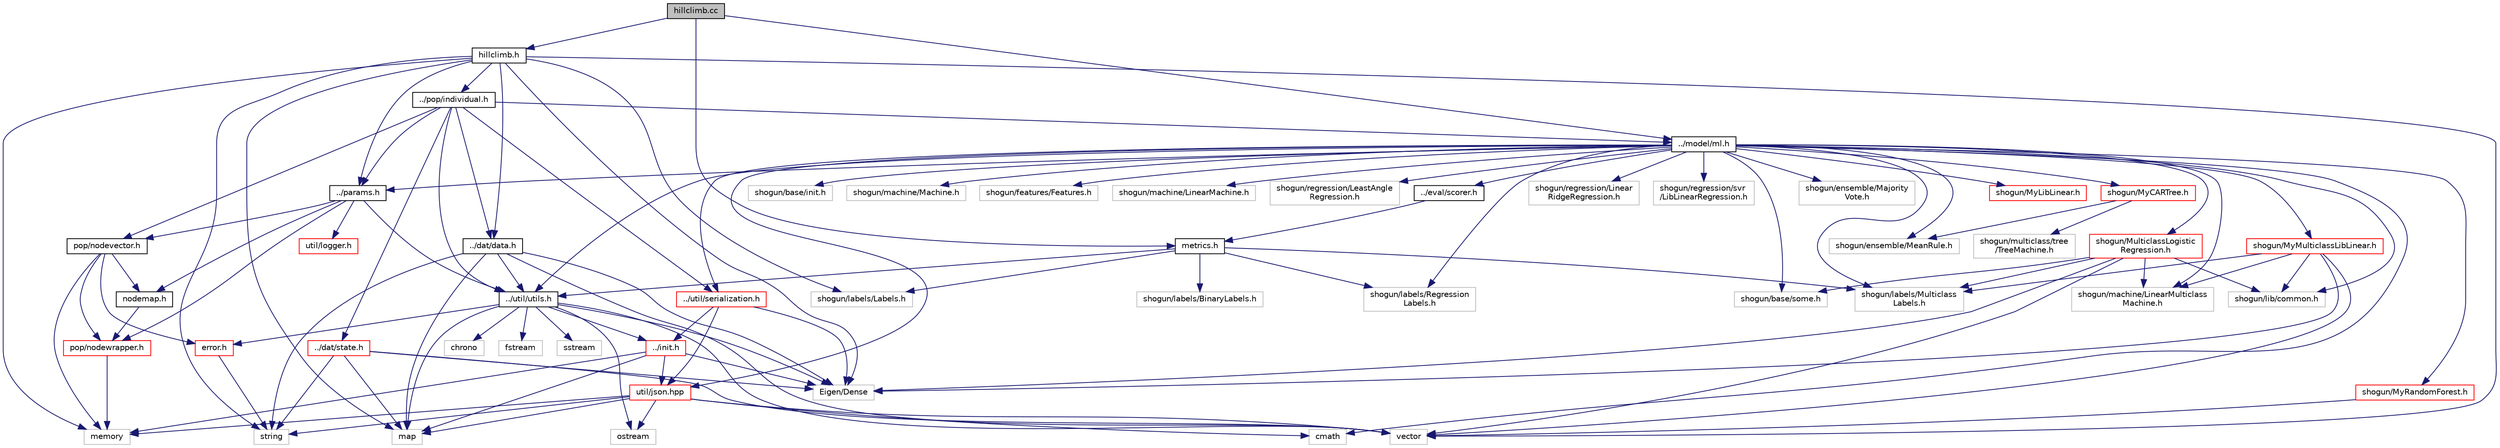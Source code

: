 digraph "hillclimb.cc"
{
 // LATEX_PDF_SIZE
  edge [fontname="Helvetica",fontsize="10",labelfontname="Helvetica",labelfontsize="10"];
  node [fontname="Helvetica",fontsize="10",shape=record];
  Node1 [label="hillclimb.cc",height=0.2,width=0.4,color="black", fillcolor="grey75", style="filled", fontcolor="black",tooltip=" "];
  Node1 -> Node2 [color="midnightblue",fontsize="10",style="solid",fontname="Helvetica"];
  Node2 [label="hillclimb.h",height=0.2,width=0.4,color="black", fillcolor="white", style="filled",URL="$d3/d59/hillclimb_8h.html",tooltip=" "];
  Node2 -> Node3 [color="midnightblue",fontsize="10",style="solid",fontname="Helvetica"];
  Node3 [label="Eigen/Dense",height=0.2,width=0.4,color="grey75", fillcolor="white", style="filled",tooltip=" "];
  Node2 -> Node4 [color="midnightblue",fontsize="10",style="solid",fontname="Helvetica"];
  Node4 [label="map",height=0.2,width=0.4,color="grey75", fillcolor="white", style="filled",tooltip=" "];
  Node2 -> Node5 [color="midnightblue",fontsize="10",style="solid",fontname="Helvetica"];
  Node5 [label="memory",height=0.2,width=0.4,color="grey75", fillcolor="white", style="filled",tooltip=" "];
  Node2 -> Node6 [color="midnightblue",fontsize="10",style="solid",fontname="Helvetica"];
  Node6 [label="vector",height=0.2,width=0.4,color="grey75", fillcolor="white", style="filled",tooltip=" "];
  Node2 -> Node7 [color="midnightblue",fontsize="10",style="solid",fontname="Helvetica"];
  Node7 [label="shogun/labels/Labels.h",height=0.2,width=0.4,color="grey75", fillcolor="white", style="filled",tooltip=" "];
  Node2 -> Node8 [color="midnightblue",fontsize="10",style="solid",fontname="Helvetica"];
  Node8 [label="string",height=0.2,width=0.4,color="grey75", fillcolor="white", style="filled",tooltip=" "];
  Node2 -> Node9 [color="midnightblue",fontsize="10",style="solid",fontname="Helvetica"];
  Node9 [label="../pop/individual.h",height=0.2,width=0.4,color="black", fillcolor="white", style="filled",URL="$d5/d1f/individual_8h.html",tooltip=" "];
  Node9 -> Node10 [color="midnightblue",fontsize="10",style="solid",fontname="Helvetica"];
  Node10 [label="../dat/state.h",height=0.2,width=0.4,color="red", fillcolor="white", style="filled",URL="$db/d3b/state_8h.html",tooltip=" "];
  Node10 -> Node8 [color="midnightblue",fontsize="10",style="solid",fontname="Helvetica"];
  Node10 -> Node3 [color="midnightblue",fontsize="10",style="solid",fontname="Helvetica"];
  Node10 -> Node6 [color="midnightblue",fontsize="10",style="solid",fontname="Helvetica"];
  Node10 -> Node4 [color="midnightblue",fontsize="10",style="solid",fontname="Helvetica"];
  Node9 -> Node12 [color="midnightblue",fontsize="10",style="solid",fontname="Helvetica"];
  Node12 [label="../dat/data.h",height=0.2,width=0.4,color="black", fillcolor="white", style="filled",URL="$d2/dbd/data_8h.html",tooltip=" "];
  Node12 -> Node8 [color="midnightblue",fontsize="10",style="solid",fontname="Helvetica"];
  Node12 -> Node3 [color="midnightblue",fontsize="10",style="solid",fontname="Helvetica"];
  Node12 -> Node6 [color="midnightblue",fontsize="10",style="solid",fontname="Helvetica"];
  Node12 -> Node4 [color="midnightblue",fontsize="10",style="solid",fontname="Helvetica"];
  Node12 -> Node13 [color="midnightblue",fontsize="10",style="solid",fontname="Helvetica"];
  Node13 [label="../util/utils.h",height=0.2,width=0.4,color="black", fillcolor="white", style="filled",URL="$d5/d60/utils_8h.html",tooltip=" "];
  Node13 -> Node3 [color="midnightblue",fontsize="10",style="solid",fontname="Helvetica"];
  Node13 -> Node6 [color="midnightblue",fontsize="10",style="solid",fontname="Helvetica"];
  Node13 -> Node14 [color="midnightblue",fontsize="10",style="solid",fontname="Helvetica"];
  Node14 [label="fstream",height=0.2,width=0.4,color="grey75", fillcolor="white", style="filled",tooltip=" "];
  Node13 -> Node15 [color="midnightblue",fontsize="10",style="solid",fontname="Helvetica"];
  Node15 [label="sstream",height=0.2,width=0.4,color="grey75", fillcolor="white", style="filled",tooltip=" "];
  Node13 -> Node16 [color="midnightblue",fontsize="10",style="solid",fontname="Helvetica"];
  Node16 [label="chrono",height=0.2,width=0.4,color="grey75", fillcolor="white", style="filled",tooltip=" "];
  Node13 -> Node17 [color="midnightblue",fontsize="10",style="solid",fontname="Helvetica"];
  Node17 [label="ostream",height=0.2,width=0.4,color="grey75", fillcolor="white", style="filled",tooltip=" "];
  Node13 -> Node4 [color="midnightblue",fontsize="10",style="solid",fontname="Helvetica"];
  Node13 -> Node18 [color="midnightblue",fontsize="10",style="solid",fontname="Helvetica"];
  Node18 [label="../init.h",height=0.2,width=0.4,color="red", fillcolor="white", style="filled",URL="$d8/dc0/init_8h.html",tooltip=" "];
  Node18 -> Node3 [color="midnightblue",fontsize="10",style="solid",fontname="Helvetica"];
  Node18 -> Node5 [color="midnightblue",fontsize="10",style="solid",fontname="Helvetica"];
  Node18 -> Node4 [color="midnightblue",fontsize="10",style="solid",fontname="Helvetica"];
  Node18 -> Node20 [color="midnightblue",fontsize="10",style="solid",fontname="Helvetica"];
  Node20 [label="util/json.hpp",height=0.2,width=0.4,color="red", fillcolor="white", style="filled",URL="$d5/db8/json_8hpp.html",tooltip=" "];
  Node20 -> Node5 [color="midnightblue",fontsize="10",style="solid",fontname="Helvetica"];
  Node20 -> Node8 [color="midnightblue",fontsize="10",style="solid",fontname="Helvetica"];
  Node20 -> Node6 [color="midnightblue",fontsize="10",style="solid",fontname="Helvetica"];
  Node20 -> Node4 [color="midnightblue",fontsize="10",style="solid",fontname="Helvetica"];
  Node20 -> Node40 [color="midnightblue",fontsize="10",style="solid",fontname="Helvetica"];
  Node40 [label="cmath",height=0.2,width=0.4,color="grey75", fillcolor="white", style="filled",tooltip=" "];
  Node20 -> Node17 [color="midnightblue",fontsize="10",style="solid",fontname="Helvetica"];
  Node13 -> Node47 [color="midnightblue",fontsize="10",style="solid",fontname="Helvetica"];
  Node47 [label="error.h",height=0.2,width=0.4,color="red", fillcolor="white", style="filled",URL="$da/d41/error_8h.html",tooltip=" "];
  Node47 -> Node8 [color="midnightblue",fontsize="10",style="solid",fontname="Helvetica"];
  Node9 -> Node49 [color="midnightblue",fontsize="10",style="solid",fontname="Helvetica"];
  Node49 [label="../params.h",height=0.2,width=0.4,color="black", fillcolor="white", style="filled",URL="$da/d33/params_8h.html",tooltip=" "];
  Node49 -> Node50 [color="midnightblue",fontsize="10",style="solid",fontname="Helvetica"];
  Node50 [label="pop/nodewrapper.h",height=0.2,width=0.4,color="red", fillcolor="white", style="filled",URL="$d1/dc6/nodewrapper_8h.html",tooltip=" "];
  Node50 -> Node5 [color="midnightblue",fontsize="10",style="solid",fontname="Helvetica"];
  Node49 -> Node103 [color="midnightblue",fontsize="10",style="solid",fontname="Helvetica"];
  Node103 [label="pop/nodevector.h",height=0.2,width=0.4,color="black", fillcolor="white", style="filled",URL="$da/dbc/nodevector_8h.html",tooltip=" "];
  Node103 -> Node5 [color="midnightblue",fontsize="10",style="solid",fontname="Helvetica"];
  Node103 -> Node50 [color="midnightblue",fontsize="10",style="solid",fontname="Helvetica"];
  Node103 -> Node104 [color="midnightblue",fontsize="10",style="solid",fontname="Helvetica"];
  Node104 [label="nodemap.h",height=0.2,width=0.4,color="black", fillcolor="white", style="filled",URL="$d2/da0/nodemap_8h.html",tooltip=" "];
  Node104 -> Node50 [color="midnightblue",fontsize="10",style="solid",fontname="Helvetica"];
  Node103 -> Node47 [color="midnightblue",fontsize="10",style="solid",fontname="Helvetica"];
  Node49 -> Node105 [color="midnightblue",fontsize="10",style="solid",fontname="Helvetica"];
  Node105 [label="util/logger.h",height=0.2,width=0.4,color="red", fillcolor="white", style="filled",URL="$d1/d8c/logger_8h.html",tooltip=" "];
  Node49 -> Node13 [color="midnightblue",fontsize="10",style="solid",fontname="Helvetica"];
  Node49 -> Node104 [color="midnightblue",fontsize="10",style="solid",fontname="Helvetica"];
  Node9 -> Node106 [color="midnightblue",fontsize="10",style="solid",fontname="Helvetica"];
  Node106 [label="../model/ml.h",height=0.2,width=0.4,color="black", fillcolor="white", style="filled",URL="$d7/d60/ml_8h.html",tooltip=" "];
  Node106 -> Node107 [color="midnightblue",fontsize="10",style="solid",fontname="Helvetica"];
  Node107 [label="shogun/base/some.h",height=0.2,width=0.4,color="grey75", fillcolor="white", style="filled",tooltip=" "];
  Node106 -> Node108 [color="midnightblue",fontsize="10",style="solid",fontname="Helvetica"];
  Node108 [label="shogun/base/init.h",height=0.2,width=0.4,color="grey75", fillcolor="white", style="filled",tooltip=" "];
  Node106 -> Node109 [color="midnightblue",fontsize="10",style="solid",fontname="Helvetica"];
  Node109 [label="shogun/machine/Machine.h",height=0.2,width=0.4,color="grey75", fillcolor="white", style="filled",tooltip=" "];
  Node106 -> Node110 [color="midnightblue",fontsize="10",style="solid",fontname="Helvetica"];
  Node110 [label="shogun/lib/common.h",height=0.2,width=0.4,color="grey75", fillcolor="white", style="filled",tooltip=" "];
  Node106 -> Node111 [color="midnightblue",fontsize="10",style="solid",fontname="Helvetica"];
  Node111 [label="shogun/labels/Regression\lLabels.h",height=0.2,width=0.4,color="grey75", fillcolor="white", style="filled",tooltip=" "];
  Node106 -> Node112 [color="midnightblue",fontsize="10",style="solid",fontname="Helvetica"];
  Node112 [label="shogun/labels/Multiclass\lLabels.h",height=0.2,width=0.4,color="grey75", fillcolor="white", style="filled",tooltip=" "];
  Node106 -> Node113 [color="midnightblue",fontsize="10",style="solid",fontname="Helvetica"];
  Node113 [label="shogun/features/Features.h",height=0.2,width=0.4,color="grey75", fillcolor="white", style="filled",tooltip=" "];
  Node106 -> Node114 [color="midnightblue",fontsize="10",style="solid",fontname="Helvetica"];
  Node114 [label="shogun/machine/LinearMachine.h",height=0.2,width=0.4,color="grey75", fillcolor="white", style="filled",tooltip=" "];
  Node106 -> Node115 [color="midnightblue",fontsize="10",style="solid",fontname="Helvetica"];
  Node115 [label="shogun/regression/LeastAngle\lRegression.h",height=0.2,width=0.4,color="grey75", fillcolor="white", style="filled",tooltip=" "];
  Node106 -> Node116 [color="midnightblue",fontsize="10",style="solid",fontname="Helvetica"];
  Node116 [label="shogun/regression/Linear\lRidgeRegression.h",height=0.2,width=0.4,color="grey75", fillcolor="white", style="filled",tooltip=" "];
  Node106 -> Node117 [color="midnightblue",fontsize="10",style="solid",fontname="Helvetica"];
  Node117 [label="shogun/regression/svr\l/LibLinearRegression.h",height=0.2,width=0.4,color="grey75", fillcolor="white", style="filled",tooltip=" "];
  Node106 -> Node118 [color="midnightblue",fontsize="10",style="solid",fontname="Helvetica"];
  Node118 [label="shogun/ensemble/MeanRule.h",height=0.2,width=0.4,color="grey75", fillcolor="white", style="filled",tooltip=" "];
  Node106 -> Node119 [color="midnightblue",fontsize="10",style="solid",fontname="Helvetica"];
  Node119 [label="shogun/ensemble/Majority\lVote.h",height=0.2,width=0.4,color="grey75", fillcolor="white", style="filled",tooltip=" "];
  Node106 -> Node120 [color="midnightblue",fontsize="10",style="solid",fontname="Helvetica"];
  Node120 [label="shogun/machine/LinearMulticlass\lMachine.h",height=0.2,width=0.4,color="grey75", fillcolor="white", style="filled",tooltip=" "];
  Node106 -> Node40 [color="midnightblue",fontsize="10",style="solid",fontname="Helvetica"];
  Node106 -> Node121 [color="midnightblue",fontsize="10",style="solid",fontname="Helvetica"];
  Node121 [label="shogun/MyCARTree.h",height=0.2,width=0.4,color="red", fillcolor="white", style="filled",URL="$d0/d7f/MyCARTree_8h.html",tooltip=" "];
  Node121 -> Node122 [color="midnightblue",fontsize="10",style="solid",fontname="Helvetica"];
  Node122 [label="shogun/multiclass/tree\l/TreeMachine.h",height=0.2,width=0.4,color="grey75", fillcolor="white", style="filled",tooltip=" "];
  Node121 -> Node118 [color="midnightblue",fontsize="10",style="solid",fontname="Helvetica"];
  Node106 -> Node128 [color="midnightblue",fontsize="10",style="solid",fontname="Helvetica"];
  Node128 [label="shogun/MulticlassLogistic\lRegression.h",height=0.2,width=0.4,color="red", fillcolor="white", style="filled",URL="$d4/dcc/MulticlassLogisticRegression_8h.html",tooltip=" "];
  Node128 -> Node110 [color="midnightblue",fontsize="10",style="solid",fontname="Helvetica"];
  Node128 -> Node120 [color="midnightblue",fontsize="10",style="solid",fontname="Helvetica"];
  Node128 -> Node112 [color="midnightblue",fontsize="10",style="solid",fontname="Helvetica"];
  Node128 -> Node6 [color="midnightblue",fontsize="10",style="solid",fontname="Helvetica"];
  Node128 -> Node3 [color="midnightblue",fontsize="10",style="solid",fontname="Helvetica"];
  Node128 -> Node107 [color="midnightblue",fontsize="10",style="solid",fontname="Helvetica"];
  Node106 -> Node133 [color="midnightblue",fontsize="10",style="solid",fontname="Helvetica"];
  Node133 [label="shogun/MyMulticlassLibLinear.h",height=0.2,width=0.4,color="red", fillcolor="white", style="filled",URL="$d0/d5c/MyMulticlassLibLinear_8h.html",tooltip=" "];
  Node133 -> Node110 [color="midnightblue",fontsize="10",style="solid",fontname="Helvetica"];
  Node133 -> Node120 [color="midnightblue",fontsize="10",style="solid",fontname="Helvetica"];
  Node133 -> Node112 [color="midnightblue",fontsize="10",style="solid",fontname="Helvetica"];
  Node133 -> Node6 [color="midnightblue",fontsize="10",style="solid",fontname="Helvetica"];
  Node133 -> Node3 [color="midnightblue",fontsize="10",style="solid",fontname="Helvetica"];
  Node106 -> Node137 [color="midnightblue",fontsize="10",style="solid",fontname="Helvetica"];
  Node137 [label="shogun/MyLibLinear.h",height=0.2,width=0.4,color="red", fillcolor="white", style="filled",URL="$de/db3/MyLibLinear_8h.html",tooltip=" "];
  Node106 -> Node139 [color="midnightblue",fontsize="10",style="solid",fontname="Helvetica"];
  Node139 [label="shogun/MyRandomForest.h",height=0.2,width=0.4,color="red", fillcolor="white", style="filled",URL="$d8/d37/MyRandomForest_8h.html",tooltip=" "];
  Node139 -> Node6 [color="midnightblue",fontsize="10",style="solid",fontname="Helvetica"];
  Node106 -> Node49 [color="midnightblue",fontsize="10",style="solid",fontname="Helvetica"];
  Node106 -> Node141 [color="midnightblue",fontsize="10",style="solid",fontname="Helvetica"];
  Node141 [label="../eval/scorer.h",height=0.2,width=0.4,color="black", fillcolor="white", style="filled",URL="$da/d3b/scorer_8h.html",tooltip=" "];
  Node141 -> Node142 [color="midnightblue",fontsize="10",style="solid",fontname="Helvetica"];
  Node142 [label="metrics.h",height=0.2,width=0.4,color="black", fillcolor="white", style="filled",URL="$df/d34/metrics_8h.html",tooltip=" "];
  Node142 -> Node7 [color="midnightblue",fontsize="10",style="solid",fontname="Helvetica"];
  Node142 -> Node111 [color="midnightblue",fontsize="10",style="solid",fontname="Helvetica"];
  Node142 -> Node112 [color="midnightblue",fontsize="10",style="solid",fontname="Helvetica"];
  Node142 -> Node143 [color="midnightblue",fontsize="10",style="solid",fontname="Helvetica"];
  Node143 [label="shogun/labels/BinaryLabels.h",height=0.2,width=0.4,color="grey75", fillcolor="white", style="filled",tooltip=" "];
  Node142 -> Node13 [color="midnightblue",fontsize="10",style="solid",fontname="Helvetica"];
  Node106 -> Node13 [color="midnightblue",fontsize="10",style="solid",fontname="Helvetica"];
  Node106 -> Node20 [color="midnightblue",fontsize="10",style="solid",fontname="Helvetica"];
  Node106 -> Node144 [color="midnightblue",fontsize="10",style="solid",fontname="Helvetica"];
  Node144 [label="../util/serialization.h",height=0.2,width=0.4,color="red", fillcolor="white", style="filled",URL="$dd/d50/serialization_8h.html",tooltip=" "];
  Node144 -> Node3 [color="midnightblue",fontsize="10",style="solid",fontname="Helvetica"];
  Node144 -> Node18 [color="midnightblue",fontsize="10",style="solid",fontname="Helvetica"];
  Node144 -> Node20 [color="midnightblue",fontsize="10",style="solid",fontname="Helvetica"];
  Node9 -> Node13 [color="midnightblue",fontsize="10",style="solid",fontname="Helvetica"];
  Node9 -> Node144 [color="midnightblue",fontsize="10",style="solid",fontname="Helvetica"];
  Node9 -> Node103 [color="midnightblue",fontsize="10",style="solid",fontname="Helvetica"];
  Node2 -> Node12 [color="midnightblue",fontsize="10",style="solid",fontname="Helvetica"];
  Node2 -> Node49 [color="midnightblue",fontsize="10",style="solid",fontname="Helvetica"];
  Node1 -> Node142 [color="midnightblue",fontsize="10",style="solid",fontname="Helvetica"];
  Node1 -> Node106 [color="midnightblue",fontsize="10",style="solid",fontname="Helvetica"];
}
